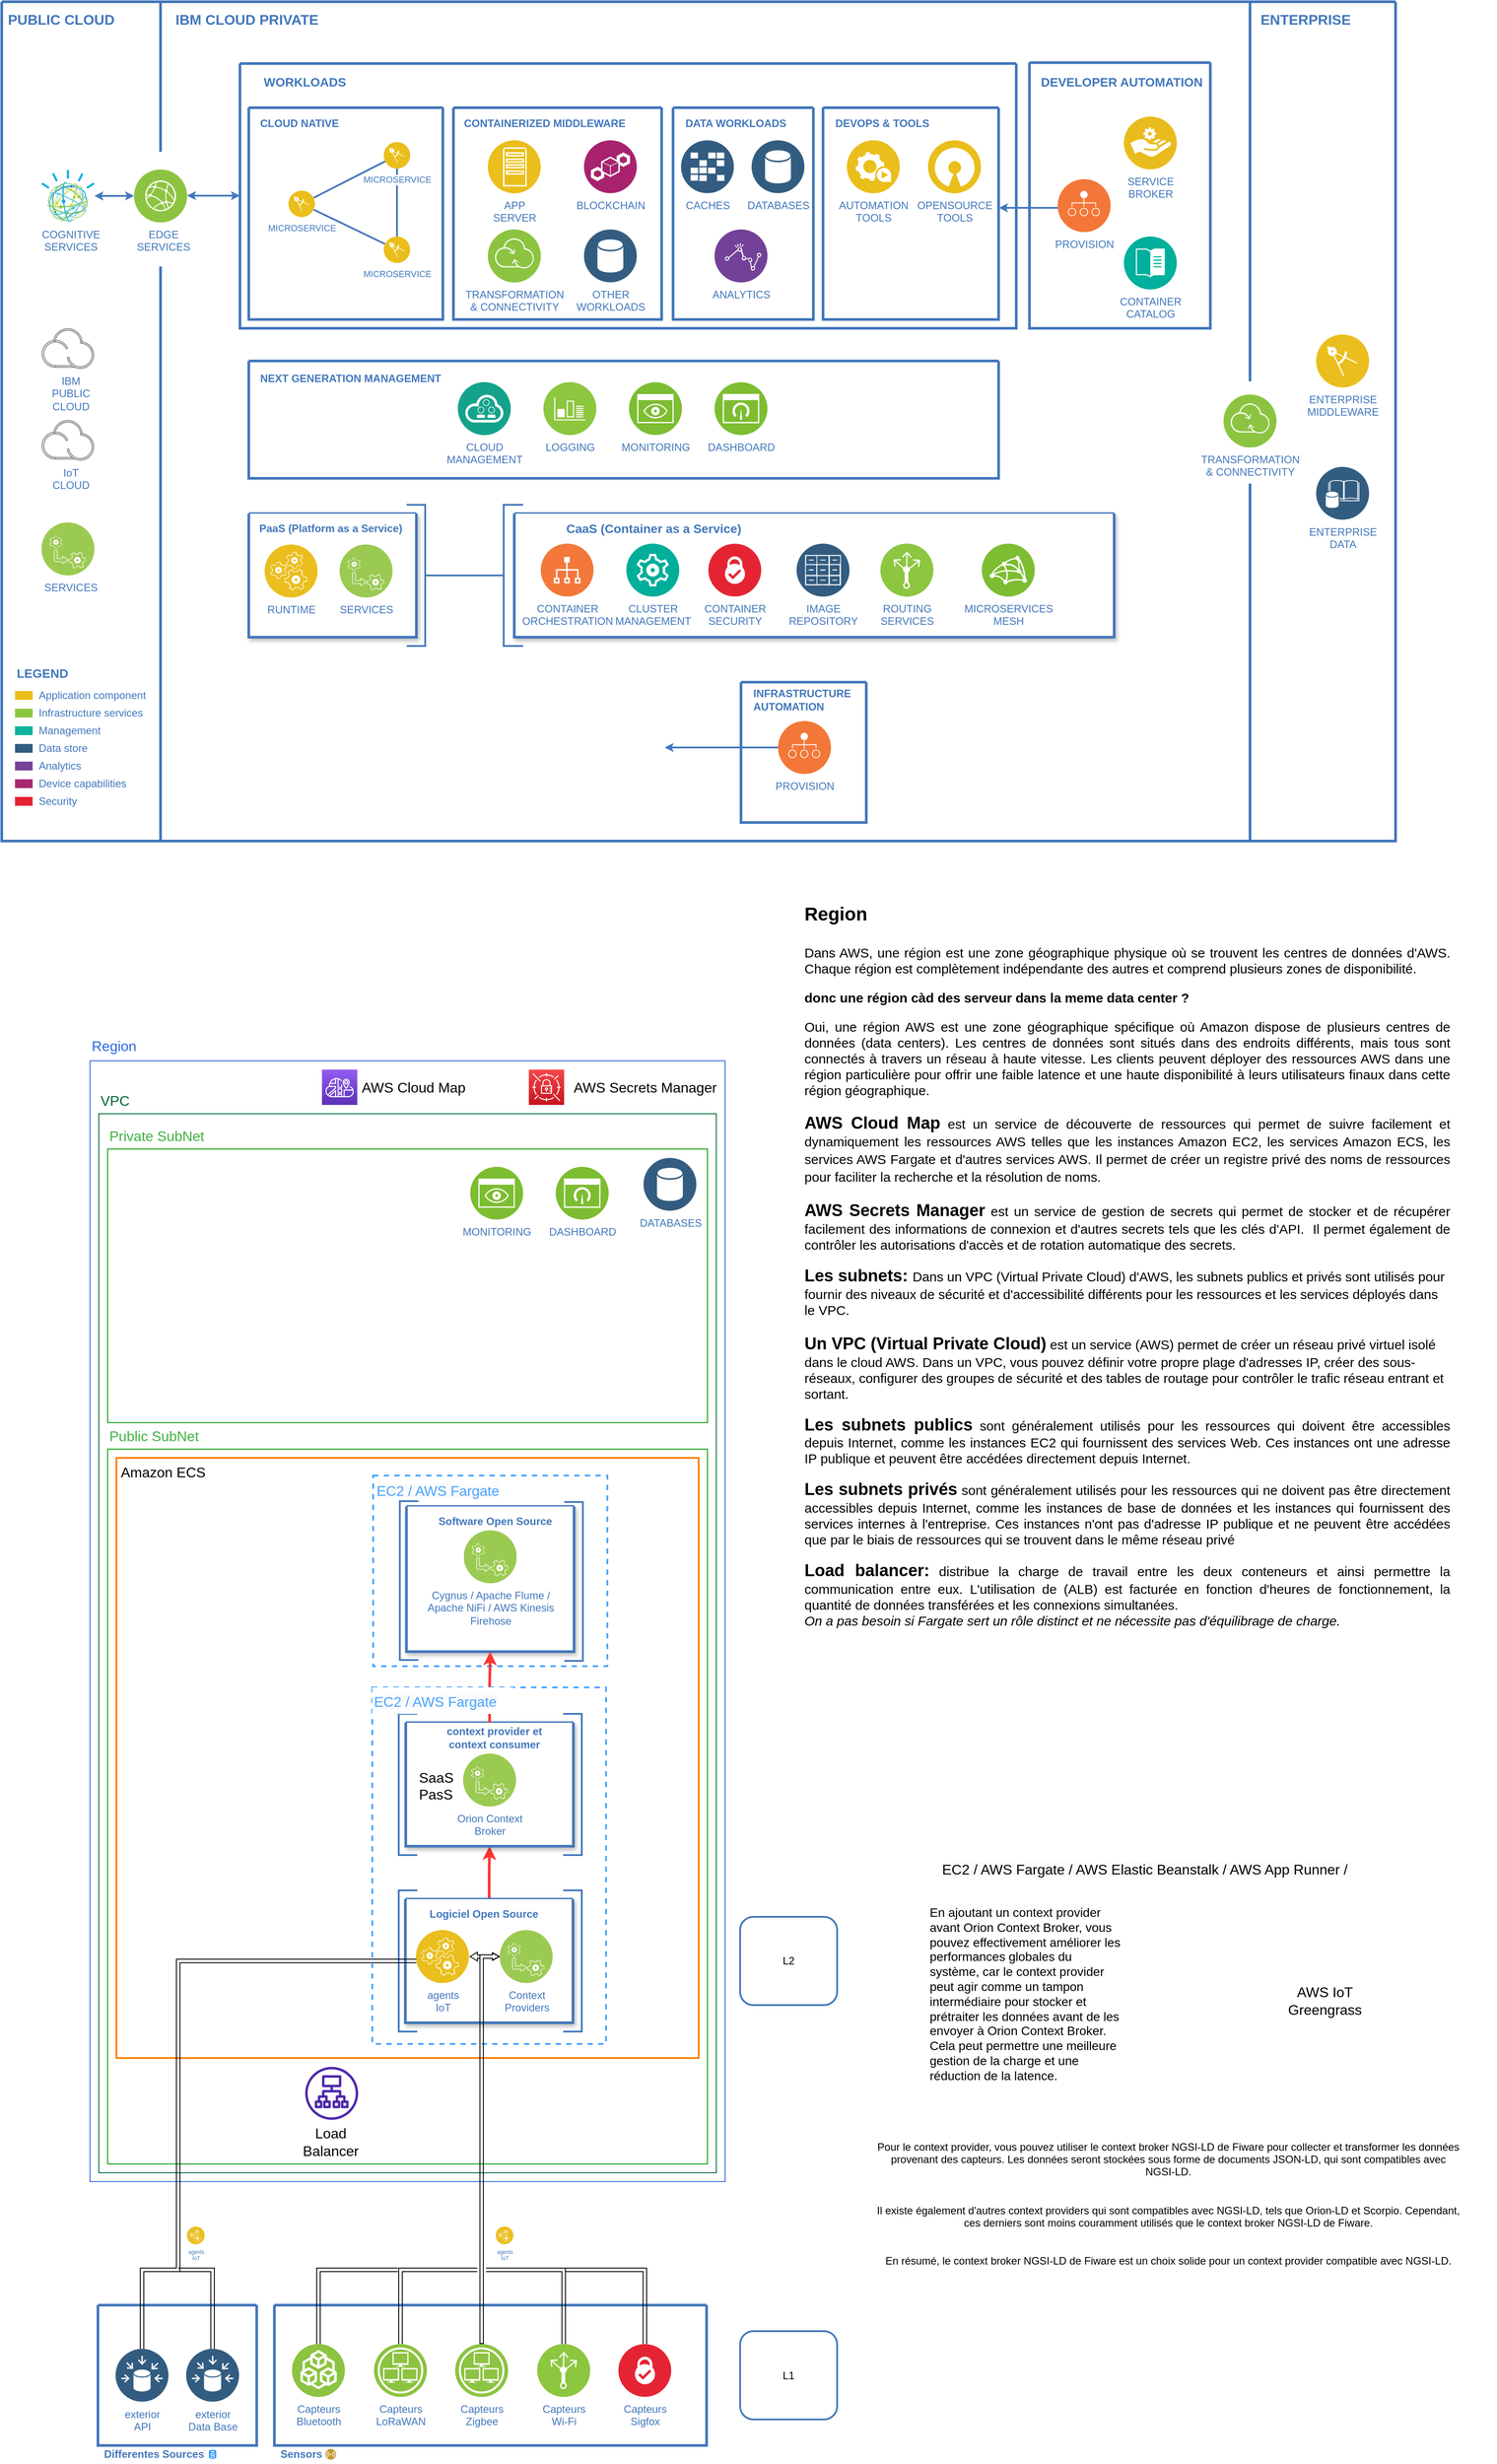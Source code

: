 <mxfile version="21.0.8" type="github">
  <diagram id="2f404044-711c-603c-8f00-f6bb4c023d3c" name="Page-1">
    <mxGraphModel dx="2539" dy="2161" grid="1" gridSize="10" guides="1" tooltips="1" connect="1" arrows="1" fold="1" page="1" pageScale="1" pageWidth="827" pageHeight="1169" background="none" math="0" shadow="0">
      <root>
        <mxCell id="0" />
        <mxCell id="1" parent="0" />
        <mxCell id="HCqcwdpQIchrRAqbH9Rb-246" value="" style="rounded=0;whiteSpace=wrap;html=1;fontSize=16;strokeColor=#2C67DD;" vertex="1" parent="1">
          <mxGeometry x="60" y="510" width="720" height="1270" as="geometry" />
        </mxCell>
        <mxCell id="HCqcwdpQIchrRAqbH9Rb-243" value="" style="rounded=0;whiteSpace=wrap;html=1;fontSize=16;strokeColor=#006633;" vertex="1" parent="1">
          <mxGeometry x="70" y="570" width="700" height="1200" as="geometry" />
        </mxCell>
        <mxCell id="HCqcwdpQIchrRAqbH9Rb-239" value="" style="rounded=0;whiteSpace=wrap;html=1;fontSize=16;strokeColor=#009900;" vertex="1" parent="1">
          <mxGeometry x="80" y="950" width="680" height="810" as="geometry" />
        </mxCell>
        <mxCell id="HCqcwdpQIchrRAqbH9Rb-209" value="" style="rounded=0;whiteSpace=wrap;html=1;fontSize=16;movable=1;resizable=1;rotatable=1;deletable=1;editable=1;locked=0;connectable=1;strokeColor=#FF8000;strokeWidth=2;" vertex="1" parent="1">
          <mxGeometry x="90" y="960" width="660" height="680" as="geometry" />
        </mxCell>
        <mxCell id="HCqcwdpQIchrRAqbH9Rb-232" value="" style="rounded=0;whiteSpace=wrap;html=1;fontSize=16;fillColor=none;fillStyle=zigzag-line;opacity=90;dashed=1;strokeWidth=2;strokeColor=#3399FF;" vertex="1" parent="1">
          <mxGeometry x="381" y="980" width="265.5" height="216" as="geometry" />
        </mxCell>
        <mxCell id="63" value="" style="swimlane;shadow=0;strokeColor=#4277BB;fillColor=#ffffff;fontColor=none;align=right;startSize=0;collapsible=0;noLabel=1;strokeWidth=3;" parent="1" vertex="1">
          <mxGeometry x="-40" y="-690" width="1580" height="951" as="geometry" />
        </mxCell>
        <mxCell id="98" value="" style="swimlane;shadow=0;labelBackgroundColor=#007FFF;strokeColor=#4277BB;fillColor=none;gradientColor=none;fontColor=#000000;align=right;collapsible=0;startSize=0;strokeWidth=3;" parent="63" vertex="1">
          <mxGeometry x="838" y="771" width="142" height="159" as="geometry" />
        </mxCell>
        <mxCell id="180" value="PROVISION" style="aspect=fixed;perimeter=ellipsePerimeter;html=1;align=center;shadow=0;dashed=0;image;image=img/lib/ibm/devops/provision.svg;labelBackgroundColor=none;strokeColor=#4277BB;strokeWidth=2;fillColor=none;gradientColor=none;fontSize=12;fontColor=#4277BB;" parent="98" vertex="1">
          <mxGeometry x="42" y="44" width="60" height="60" as="geometry" />
        </mxCell>
        <mxCell id="184" value="INFRASTRUCTURE&lt;div&gt;AUTOMATION&lt;/div&gt;" style="text;html=1;align=left;verticalAlign=middle;fontColor=#4277BB;shadow=0;dashed=0;strokeColor=none;fillColor=none;labelBackgroundColor=none;fontStyle=1;fontSize=12;spacingLeft=5;" parent="98" vertex="1">
          <mxGeometry x="7" y="10" width="123" height="20" as="geometry" />
        </mxCell>
        <mxCell id="102" value="PUBLIC CLOUD" style="text;html=1;align=left;verticalAlign=middle;fontColor=#4277BB;shadow=0;dashed=0;strokeColor=none;fillColor=none;labelBackgroundColor=none;fontStyle=1;fontSize=16;spacingLeft=5;" parent="63" vertex="1">
          <mxGeometry y="10" width="150" height="20" as="geometry" />
        </mxCell>
        <mxCell id="103" value="" style="line;strokeWidth=3;direction=south;html=1;shadow=0;labelBackgroundColor=none;fillColor=none;gradientColor=none;fontSize=12;fontColor=#4277BB;align=right;strokeColor=#4277BB;" parent="63" vertex="1">
          <mxGeometry x="175" y="1" width="10" height="169" as="geometry" />
        </mxCell>
        <mxCell id="106" value="" style="line;strokeWidth=3;direction=south;html=1;shadow=0;labelBackgroundColor=none;fillColor=none;gradientColor=none;fontSize=12;fontColor=#4277BB;align=right;strokeColor=#4277BB;" parent="63" vertex="1">
          <mxGeometry x="1410" width="10" height="430" as="geometry" />
        </mxCell>
        <mxCell id="107" value="IBM CLOUD PRIVATE" style="text;html=1;align=left;verticalAlign=middle;fontColor=#4277BB;shadow=0;dashed=0;strokeColor=none;fillColor=none;labelBackgroundColor=none;fontStyle=1;fontSize=16;spacingLeft=5;" parent="63" vertex="1">
          <mxGeometry x="190" y="10" width="150" height="20" as="geometry" />
        </mxCell>
        <mxCell id="108" value="ENTERPRISE" style="text;html=1;align=left;verticalAlign=middle;fontColor=#4277BB;shadow=0;dashed=0;strokeColor=none;fillColor=none;labelBackgroundColor=none;fontStyle=1;fontSize=16;spacingLeft=5;" parent="63" vertex="1">
          <mxGeometry x="1420" y="10" width="140" height="20" as="geometry" />
        </mxCell>
        <mxCell id="109" value="Application component" style="rounded=0;html=1;shadow=0;labelBackgroundColor=none;strokeColor=none;strokeWidth=2;fillColor=#EBC01A;gradientColor=none;fontSize=12;fontColor=#4277BB;align=left;labelPosition=right;verticalLabelPosition=middle;verticalAlign=middle;spacingLeft=5;" parent="63" vertex="1">
          <mxGeometry x="15" y="781" width="20" height="10" as="geometry" />
        </mxCell>
        <mxCell id="110" value="Infrastructure services" style="rounded=0;html=1;shadow=0;labelBackgroundColor=none;strokeColor=none;strokeWidth=2;fillColor=#8DC642;gradientColor=none;fontSize=12;fontColor=#4277BB;align=left;labelPosition=right;verticalLabelPosition=middle;verticalAlign=middle;spacingLeft=5;" parent="63" vertex="1">
          <mxGeometry x="15" y="801" width="20" height="10" as="geometry" />
        </mxCell>
        <mxCell id="111" value="Management" style="rounded=0;html=1;shadow=0;labelBackgroundColor=none;strokeColor=none;strokeWidth=2;fillColor=#0DB39D;gradientColor=none;fontSize=12;fontColor=#4277BB;align=left;labelPosition=right;verticalLabelPosition=middle;verticalAlign=middle;spacingLeft=5;" parent="63" vertex="1">
          <mxGeometry x="15" y="821" width="20" height="10" as="geometry" />
        </mxCell>
        <mxCell id="112" value="Data store" style="rounded=0;html=1;shadow=0;labelBackgroundColor=none;strokeColor=none;strokeWidth=2;fillColor=#335D81;gradientColor=none;fontSize=12;fontColor=#4277BB;align=left;labelPosition=right;verticalLabelPosition=middle;verticalAlign=middle;spacingLeft=5;" parent="63" vertex="1">
          <mxGeometry x="15" y="841" width="20" height="10" as="geometry" />
        </mxCell>
        <mxCell id="113" value="Analytics" style="rounded=0;html=1;shadow=0;labelBackgroundColor=none;strokeColor=none;strokeWidth=2;fillColor=#744399;gradientColor=none;fontSize=12;fontColor=#4277BB;align=left;labelPosition=right;verticalLabelPosition=middle;verticalAlign=middle;spacingLeft=5;" parent="63" vertex="1">
          <mxGeometry x="15" y="861" width="20" height="10" as="geometry" />
        </mxCell>
        <mxCell id="114" value="Device capabilities" style="rounded=0;html=1;shadow=0;labelBackgroundColor=none;strokeColor=none;strokeWidth=2;fillColor=#A72870;gradientColor=none;fontSize=12;fontColor=#4277BB;align=left;labelPosition=right;verticalLabelPosition=middle;verticalAlign=middle;spacingLeft=5;" parent="63" vertex="1">
          <mxGeometry x="15" y="881" width="20" height="10" as="geometry" />
        </mxCell>
        <mxCell id="115" value="Security" style="rounded=0;html=1;shadow=0;labelBackgroundColor=none;strokeColor=none;strokeWidth=2;fillColor=#E52134;gradientColor=none;fontSize=12;fontColor=#4277BB;align=left;labelPosition=right;verticalLabelPosition=middle;verticalAlign=middle;spacingLeft=5;" parent="63" vertex="1">
          <mxGeometry x="15" y="901" width="20" height="10" as="geometry" />
        </mxCell>
        <mxCell id="117" value="LEGEND" style="text;html=1;align=left;verticalAlign=middle;fontColor=#4277BB;shadow=0;dashed=0;strokeColor=none;fillColor=none;labelBackgroundColor=none;fontStyle=1;fontSize=14;spacingLeft=0;" parent="63" vertex="1">
          <mxGeometry x="15" y="751" width="150" height="20" as="geometry" />
        </mxCell>
        <mxCell id="189" style="edgeStyle=orthogonalEdgeStyle;rounded=0;html=1;labelBackgroundColor=#ffffff;startArrow=classic;startFill=1;startSize=4;endSize=4;jettySize=auto;orthogonalLoop=1;strokeColor=#4277BB;strokeWidth=2;fontSize=12;fontColor=#4277BB;" parent="63" target="119" edge="1">
          <mxGeometry relative="1" as="geometry">
            <mxPoint x="270" y="219.714" as="sourcePoint" />
            <Array as="points">
              <mxPoint x="250" y="220" />
              <mxPoint x="250" y="220" />
            </Array>
          </mxGeometry>
        </mxCell>
        <mxCell id="123" value="" style="swimlane;shadow=0;labelBackgroundColor=#007FFF;strokeColor=#4277BB;fillColor=none;gradientColor=none;fontColor=#000000;align=right;collapsible=0;startSize=0;strokeWidth=3;" parent="63" vertex="1">
          <mxGeometry x="270" y="70" width="880" height="300" as="geometry" />
        </mxCell>
        <mxCell id="125" value="" style="swimlane;shadow=0;labelBackgroundColor=#007FFF;strokeColor=#4277BB;fillColor=none;gradientColor=none;fontColor=#000000;align=right;collapsible=0;startSize=0;strokeWidth=3;" parent="123" vertex="1">
          <mxGeometry x="10" y="50" width="220" height="240" as="geometry" />
        </mxCell>
        <mxCell id="192" style="rounded=0;html=1;labelBackgroundColor=#ffffff;startArrow=none;startFill=0;startSize=4;endSize=4;jettySize=auto;orthogonalLoop=1;strokeColor=#4277BB;strokeWidth=2;fontSize=12;fontColor=#4277BB;endArrow=none;endFill=0;" parent="125" source="120" target="127" edge="1">
          <mxGeometry relative="1" as="geometry" />
        </mxCell>
        <mxCell id="193" style="edgeStyle=none;rounded=0;html=1;labelBackgroundColor=#ffffff;startArrow=none;startFill=0;startSize=4;endArrow=none;endFill=0;endSize=4;jettySize=auto;orthogonalLoop=1;strokeColor=#4277BB;strokeWidth=2;fontSize=12;fontColor=#4277BB;" parent="125" source="120" target="128" edge="1">
          <mxGeometry relative="1" as="geometry" />
        </mxCell>
        <mxCell id="120" value="MICROSERVICE" style="aspect=fixed;perimeter=ellipsePerimeter;html=1;align=center;shadow=0;dashed=0;image;image=img/lib/ibm/applications/enterprise_applications.svg;labelBackgroundColor=#ffffff;strokeColor=#4277BB;strokeWidth=2;fillColor=#E52134;gradientColor=none;fontSize=10;fontColor=#4277BB;verticalAlign=top;" parent="125" vertex="1">
          <mxGeometry x="45" y="94" width="30" height="30" as="geometry" />
        </mxCell>
        <mxCell id="194" style="edgeStyle=none;rounded=0;html=1;labelBackgroundColor=#ffffff;startArrow=none;startFill=0;startSize=4;endArrow=none;endFill=0;endSize=4;jettySize=auto;orthogonalLoop=1;strokeColor=#4277BB;strokeWidth=2;fontSize=12;fontColor=#4277BB;" parent="125" source="128" target="127" edge="1">
          <mxGeometry relative="1" as="geometry" />
        </mxCell>
        <mxCell id="128" value="MICROSERVICE" style="aspect=fixed;perimeter=ellipsePerimeter;html=1;align=center;shadow=0;dashed=0;image;image=img/lib/ibm/applications/enterprise_applications.svg;labelBackgroundColor=#ffffff;strokeColor=#4277BB;strokeWidth=2;fillColor=#E52134;gradientColor=none;fontSize=10;fontColor=#4277BB;verticalAlign=top;" parent="125" vertex="1">
          <mxGeometry x="153" y="146" width="30" height="30" as="geometry" />
        </mxCell>
        <mxCell id="127" value="MICROSERVICE" style="aspect=fixed;perimeter=ellipsePerimeter;html=1;align=center;shadow=0;dashed=0;image;image=img/lib/ibm/applications/enterprise_applications.svg;labelBackgroundColor=#ffffff;strokeColor=#4277BB;strokeWidth=2;fillColor=#E52134;gradientColor=none;fontSize=10;fontColor=#4277BB;verticalAlign=top;" parent="125" vertex="1">
          <mxGeometry x="153" y="39" width="30" height="30" as="geometry" />
        </mxCell>
        <mxCell id="140" value="CLOUD NATIVE" style="text;html=1;align=left;verticalAlign=middle;fontColor=#4277BB;shadow=0;dashed=0;strokeColor=none;fillColor=none;labelBackgroundColor=none;fontStyle=1;fontSize=12;spacingLeft=5;" parent="125" vertex="1">
          <mxGeometry x="6" y="8.0" width="150" height="20" as="geometry" />
        </mxCell>
        <mxCell id="126" value="" style="swimlane;shadow=0;labelBackgroundColor=#007FFF;strokeColor=#4277BB;fillColor=none;gradientColor=none;fontColor=#000000;align=right;collapsible=0;startSize=0;strokeWidth=3;" parent="123" vertex="1">
          <mxGeometry x="242" y="50" width="236" height="240" as="geometry" />
        </mxCell>
        <mxCell id="122" value="APP&lt;div&gt;SERVER&lt;/div&gt;" style="aspect=fixed;perimeter=ellipsePerimeter;html=1;align=center;shadow=0;dashed=0;image;image=img/lib/ibm/applications/app_server.svg;labelBackgroundColor=none;strokeColor=#4277BB;strokeWidth=2;fillColor=#E52134;gradientColor=none;fontSize=12;fontColor=#4277BB;verticalAlign=top;" parent="126" vertex="1">
          <mxGeometry x="39" y="37" width="60" height="60" as="geometry" />
        </mxCell>
        <mxCell id="121" value="BLOCKCHAIN" style="aspect=fixed;perimeter=ellipsePerimeter;html=1;align=center;shadow=0;dashed=0;image;image=img/lib/ibm/blockchain/blockchain.svg;labelBackgroundColor=none;strokeColor=#4277BB;strokeWidth=2;fillColor=#E52134;gradientColor=none;fontSize=12;fontColor=#4277BB;verticalAlign=top;" parent="126" vertex="1">
          <mxGeometry x="148" y="37" width="60" height="60" as="geometry" />
        </mxCell>
        <mxCell id="131" value="TRANSFORMATION&lt;div&gt;&amp;amp; CONNECTIVITY&lt;/div&gt;" style="aspect=fixed;perimeter=ellipsePerimeter;html=1;align=center;shadow=0;dashed=0;image;image=img/lib/ibm/infrastructure/transformation_connectivity.svg;labelBackgroundColor=none;strokeColor=#4277BB;strokeWidth=2;fillColor=#E52134;gradientColor=none;fontSize=12;fontColor=#4277BB;verticalAlign=top;" parent="126" vertex="1">
          <mxGeometry x="39" y="138" width="60" height="60" as="geometry" />
        </mxCell>
        <mxCell id="132" value="OTHER&lt;div&gt;WORKLOADS&lt;/div&gt;" style="aspect=fixed;perimeter=ellipsePerimeter;html=1;align=center;shadow=0;dashed=0;image;image=img/lib/ibm/data/data_services.svg;labelBackgroundColor=none;strokeColor=#4277BB;strokeWidth=2;fillColor=#E52134;gradientColor=none;fontSize=12;fontColor=#4277BB;verticalAlign=top;" parent="126" vertex="1">
          <mxGeometry x="148" y="138" width="60" height="60" as="geometry" />
        </mxCell>
        <mxCell id="141" value="CONTAINERIZED MIDDLEWARE" style="text;html=1;align=left;verticalAlign=middle;fontColor=#4277BB;shadow=0;dashed=0;strokeColor=none;fillColor=none;labelBackgroundColor=none;fontStyle=1;fontSize=12;spacingLeft=5;" parent="126" vertex="1">
          <mxGeometry x="5" y="8" width="195" height="20" as="geometry" />
        </mxCell>
        <mxCell id="130" value="" style="swimlane;shadow=0;labelBackgroundColor=#007FFF;strokeColor=#4277BB;fillColor=none;gradientColor=none;fontColor=#000000;align=right;collapsible=0;startSize=0;strokeWidth=3;" parent="123" vertex="1">
          <mxGeometry x="491" y="50" width="159" height="240" as="geometry" />
        </mxCell>
        <mxCell id="133" value="CACHES" style="aspect=fixed;perimeter=ellipsePerimeter;html=1;align=center;shadow=0;dashed=0;image;image=img/lib/ibm/data/caches.svg;labelBackgroundColor=none;strokeColor=#4277BB;strokeWidth=2;fillColor=#E52134;gradientColor=none;fontSize=12;fontColor=#4277BB;" parent="130" vertex="1">
          <mxGeometry x="9" y="37" width="60" height="60" as="geometry" />
        </mxCell>
        <mxCell id="134" value="DATABASES" style="aspect=fixed;perimeter=ellipsePerimeter;html=1;align=center;shadow=0;dashed=0;image;image=img/lib/ibm/data/data_services.svg;labelBackgroundColor=none;strokeColor=#4277BB;strokeWidth=2;fillColor=#E52134;gradientColor=none;fontSize=12;fontColor=#4277BB;" parent="130" vertex="1">
          <mxGeometry x="89" y="37" width="60" height="60" as="geometry" />
        </mxCell>
        <mxCell id="135" value="ANALYTICS" style="aspect=fixed;perimeter=ellipsePerimeter;html=1;align=center;shadow=0;dashed=0;image;image=img/lib/ibm/analytics/analytics.svg;labelBackgroundColor=none;strokeColor=#4277BB;strokeWidth=2;fillColor=#E52134;gradientColor=none;fontSize=12;fontColor=#4277BB;" parent="130" vertex="1">
          <mxGeometry x="47" y="138" width="60" height="60" as="geometry" />
        </mxCell>
        <mxCell id="142" value="DATA WORKLOADS" style="text;html=1;align=left;verticalAlign=middle;fontColor=#4277BB;shadow=0;dashed=0;strokeColor=none;fillColor=none;labelBackgroundColor=none;fontStyle=1;fontSize=12;spacingLeft=5;" parent="130" vertex="1">
          <mxGeometry x="7" y="8" width="150" height="20" as="geometry" />
        </mxCell>
        <mxCell id="187" style="edgeStyle=orthogonalEdgeStyle;rounded=0;html=1;exitX=0.75;exitY=0;entryX=0.75;entryY=0;labelBackgroundColor=#ffffff;startArrow=classic;startFill=1;startSize=4;endSize=4;jettySize=auto;orthogonalLoop=1;strokeColor=#EDC11C;strokeWidth=2;fontSize=12;fontColor=#4277BB;" parent="130" source="142" target="142" edge="1">
          <mxGeometry relative="1" as="geometry" />
        </mxCell>
        <mxCell id="136" value="" style="swimlane;shadow=0;labelBackgroundColor=#007FFF;strokeColor=#4277BB;fillColor=none;gradientColor=none;fontColor=#000000;align=right;collapsible=0;startSize=0;strokeWidth=3;" parent="123" vertex="1">
          <mxGeometry x="661" y="50" width="199" height="240" as="geometry" />
        </mxCell>
        <mxCell id="137" value="AUTOMATION&lt;div&gt;TOOLS&lt;/div&gt;" style="aspect=fixed;perimeter=ellipsePerimeter;html=1;align=center;shadow=0;dashed=0;image;image=img/lib/ibm/applications/automation_tools.svg;labelBackgroundColor=none;strokeColor=#4277BB;strokeWidth=2;fillColor=#E52134;gradientColor=none;fontSize=12;fontColor=#4277BB;" parent="136" vertex="1">
          <mxGeometry x="27" y="37" width="60" height="60" as="geometry" />
        </mxCell>
        <mxCell id="138" value="OPENSOURCE&lt;div&gt;TOOLS&lt;/div&gt;" style="aspect=fixed;perimeter=ellipsePerimeter;html=1;align=center;shadow=0;dashed=0;image;image=img/lib/ibm/applications/open_source_tools.svg;labelBackgroundColor=none;strokeColor=#4277BB;strokeWidth=2;fillColor=#E52134;gradientColor=none;fontSize=12;fontColor=#4277BB;" parent="136" vertex="1">
          <mxGeometry x="119" y="37" width="60" height="60" as="geometry" />
        </mxCell>
        <mxCell id="143" value="DEVOPS &amp;amp; TOOLS" style="text;html=1;align=left;verticalAlign=middle;fontColor=#4277BB;shadow=0;dashed=0;strokeColor=none;fillColor=none;labelBackgroundColor=none;fontStyle=1;fontSize=12;spacingLeft=5;" parent="136" vertex="1">
          <mxGeometry x="7" y="8" width="150" height="20" as="geometry" />
        </mxCell>
        <mxCell id="186" value="WORKLOADS" style="text;html=1;align=left;verticalAlign=middle;fontColor=#4277BB;shadow=0;dashed=0;strokeColor=none;fillColor=none;labelBackgroundColor=none;fontStyle=1;fontSize=14;spacingLeft=5;" parent="123" vertex="1">
          <mxGeometry x="20" y="11" width="150" height="20" as="geometry" />
        </mxCell>
        <mxCell id="118" value="COGNITIVE&lt;div&gt;SERVICES&lt;/div&gt;" style="aspect=fixed;perimeter=ellipsePerimeter;html=1;align=center;shadow=0;image;image=img/lib/ibm/miscellaneous/cognitive_services.svg;labelBackgroundColor=none;strokeColor=none;strokeWidth=2;fillColor=#808080;gradientColor=none;fontSize=12;fontColor=#4277BB;rounded=0;verticalAlign=top;spacingLeft=5;" parent="63" vertex="1">
          <mxGeometry x="45" y="190.0" width="60" height="60" as="geometry" />
        </mxCell>
        <mxCell id="188" style="edgeStyle=orthogonalEdgeStyle;rounded=0;html=1;labelBackgroundColor=#ffffff;startArrow=classic;startFill=1;startSize=4;endSize=4;jettySize=auto;orthogonalLoop=1;strokeColor=#4277BB;strokeWidth=2;fontSize=12;fontColor=#4277BB;" parent="63" source="119" target="118" edge="1">
          <mxGeometry relative="1" as="geometry" />
        </mxCell>
        <mxCell id="119" value="EDGE&lt;div&gt;SERVICES&lt;/div&gt;" style="aspect=fixed;perimeter=ellipsePerimeter;html=1;align=center;shadow=0;image;image=img/lib/ibm/infrastructure/edge_services.svg;labelBackgroundColor=none;strokeColor=none;strokeWidth=2;fillColor=#808080;gradientColor=none;fontSize=12;fontColor=#4277BB;rounded=0;verticalAlign=top;spacingLeft=5;" parent="63" vertex="1">
          <mxGeometry x="150" y="190" width="60" height="60" as="geometry" />
        </mxCell>
        <mxCell id="144" value="" style="swimlane;shadow=0;labelBackgroundColor=#007FFF;strokeColor=#4277BB;fillColor=none;gradientColor=none;fontColor=#000000;align=right;collapsible=0;startSize=0;strokeWidth=3;" parent="63" vertex="1">
          <mxGeometry x="1165" y="69" width="205" height="301" as="geometry" />
        </mxCell>
        <mxCell id="145" value="DEVELOPER AUTOMATION" style="text;html=1;align=left;verticalAlign=middle;fontColor=#4277BB;shadow=0;dashed=0;strokeColor=none;fillColor=none;labelBackgroundColor=none;fontStyle=1;fontSize=14;spacingLeft=5;" parent="144" vertex="1">
          <mxGeometry x="6" y="12" width="194" height="20" as="geometry" />
        </mxCell>
        <mxCell id="146" value="SERVICE&lt;div&gt;BROKER&lt;/div&gt;" style="aspect=fixed;perimeter=ellipsePerimeter;html=1;align=center;shadow=0;dashed=0;image;image=img/lib/ibm/applications/service_broker.svg;labelBackgroundColor=none;strokeColor=#4277BB;strokeWidth=2;fillColor=#E52134;gradientColor=none;fontSize=12;fontColor=#4277BB;" parent="144" vertex="1">
          <mxGeometry x="107" y="61" width="60" height="60" as="geometry" />
        </mxCell>
        <mxCell id="148" value="PROVISION" style="aspect=fixed;perimeter=ellipsePerimeter;html=1;align=center;shadow=0;dashed=0;image;image=img/lib/ibm/devops/provision.svg;labelBackgroundColor=none;strokeColor=#4277BB;strokeWidth=2;fillColor=#E52134;gradientColor=none;fontSize=12;fontColor=#4277BB;" parent="144" vertex="1">
          <mxGeometry x="32" y="132" width="60" height="60" as="geometry" />
        </mxCell>
        <mxCell id="149" value="CONTAINER&lt;div&gt;CATALOG&lt;/div&gt;" style="aspect=fixed;perimeter=ellipsePerimeter;html=1;align=center;shadow=0;dashed=0;image;image=img/lib/ibm/management/content_management.svg;labelBackgroundColor=none;strokeColor=#4277BB;strokeWidth=2;fillColor=#E52134;gradientColor=none;fontSize=12;fontColor=#4277BB;" parent="144" vertex="1">
          <mxGeometry x="107" y="197" width="60" height="60" as="geometry" />
        </mxCell>
        <mxCell id="150" value="ENTERPRISE&lt;div&gt;MIDDLEWARE&lt;/div&gt;" style="aspect=fixed;perimeter=ellipsePerimeter;html=1;align=center;shadow=0;dashed=0;image;image=img/lib/ibm/applications/enterprise_applications.svg;labelBackgroundColor=none;strokeColor=#4277BB;strokeWidth=2;fillColor=#E52134;gradientColor=none;fontSize=12;fontColor=#4277BB;" parent="63" vertex="1">
          <mxGeometry x="1490" y="377" width="60" height="60" as="geometry" />
        </mxCell>
        <mxCell id="151" value="TRANSFORMATION&lt;div&gt;&amp;amp; CONNECTIVITY&lt;/div&gt;" style="aspect=fixed;perimeter=ellipsePerimeter;html=1;align=center;shadow=0;dashed=0;image;image=img/lib/ibm/infrastructure/transformation_connectivity.svg;labelBackgroundColor=none;strokeColor=#4277BB;strokeWidth=2;fillColor=#E52134;gradientColor=none;fontSize=12;fontColor=#4277BB;" parent="63" vertex="1">
          <mxGeometry x="1385" y="445" width="60" height="60" as="geometry" />
        </mxCell>
        <mxCell id="152" value="ENTERPRISE&lt;div&gt;DATA&lt;/div&gt;" style="aspect=fixed;perimeter=ellipsePerimeter;html=1;align=center;shadow=0;dashed=0;image;image=img/lib/ibm/data/enterprise_data.svg;labelBackgroundColor=none;strokeColor=#4277BB;strokeWidth=2;fillColor=#E52134;gradientColor=none;fontSize=12;fontColor=#4277BB;" parent="63" vertex="1">
          <mxGeometry x="1490" y="527" width="60" height="60" as="geometry" />
        </mxCell>
        <mxCell id="159" value="IBM&lt;div&gt;PUBLIC&lt;/div&gt;&lt;div&gt;CLOUD&lt;/div&gt;" style="aspect=fixed;perimeter=ellipsePerimeter;html=1;align=center;shadow=0;image;image=img/lib/ibm/miscellaneous/ibm_public_cloud.svg;labelBackgroundColor=none;strokeColor=none;strokeWidth=2;fillColor=#808080;gradientColor=none;fontSize=12;fontColor=#4277BB;rounded=0;verticalAlign=top;spacingLeft=5;" parent="63" vertex="1">
          <mxGeometry x="45" y="370" width="60" height="46" as="geometry" />
        </mxCell>
        <mxCell id="160" value="IoT&lt;div&gt;CLOUD&lt;/div&gt;" style="aspect=fixed;perimeter=ellipsePerimeter;html=1;align=center;shadow=0;image;image=img/lib/ibm/miscellaneous/ibm_public_cloud.svg;labelBackgroundColor=none;strokeColor=none;strokeWidth=2;fillColor=#808080;gradientColor=none;fontSize=12;fontColor=#4277BB;rounded=0;verticalAlign=top;spacingLeft=5;labelPosition=center;verticalLabelPosition=bottom;" parent="63" vertex="1">
          <mxGeometry x="45" y="474" width="60" height="46" as="geometry" />
        </mxCell>
        <mxCell id="161" value="SERVICES" style="aspect=fixed;perimeter=ellipsePerimeter;html=1;align=center;shadow=0;image;image=img/lib/ibm/blockchain/services.svg;labelBackgroundColor=none;strokeColor=none;strokeWidth=2;fillColor=#808080;gradientColor=none;fontSize=12;fontColor=#4277BB;rounded=0;verticalAlign=top;spacingLeft=5;" parent="63" vertex="1">
          <mxGeometry x="45" y="590" width="60" height="60" as="geometry" />
        </mxCell>
        <mxCell id="162" value="" style="swimlane;shadow=1;labelBackgroundColor=#007FFF;strokeColor=#4277BB;fillColor=none;gradientColor=none;fontColor=#000000;align=right;collapsible=0;startSize=0;strokeWidth=3;swimlaneFillColor=#ffffff;" parent="63" vertex="1">
          <mxGeometry x="280" y="580" width="190" height="140" as="geometry" />
        </mxCell>
        <mxCell id="163" value="RUNTIME" style="aspect=fixed;perimeter=ellipsePerimeter;html=1;align=center;shadow=0;dashed=0;image;image=img/lib/ibm/applications/runtime_services.svg;labelBackgroundColor=none;strokeColor=#4277BB;strokeWidth=2;fillColor=none;gradientColor=none;fontSize=12;fontColor=#4277BB;" parent="162" vertex="1">
          <mxGeometry x="18" y="35" width="60" height="60" as="geometry" />
        </mxCell>
        <mxCell id="164" value="SERVICES" style="aspect=fixed;perimeter=ellipsePerimeter;html=1;align=center;shadow=0;dashed=0;image;image=img/lib/ibm/blockchain/services.svg;labelBackgroundColor=none;strokeColor=#4277BB;strokeWidth=2;fillColor=none;gradientColor=none;fontSize=12;fontColor=#4277BB;" parent="162" vertex="1">
          <mxGeometry x="103" y="35" width="60" height="60" as="geometry" />
        </mxCell>
        <mxCell id="181" value="PaaS (Platform as a Service)" style="text;html=1;align=left;verticalAlign=middle;fontColor=#4277BB;shadow=0;dashed=0;strokeColor=none;fillColor=none;labelBackgroundColor=none;fontStyle=1;fontSize=12;spacingLeft=5;" parent="162" vertex="1">
          <mxGeometry x="5" y="7" width="150" height="20" as="geometry" />
        </mxCell>
        <mxCell id="165" value="" style="swimlane;shadow=1;labelBackgroundColor=#007FFF;strokeColor=#4277BB;fillColor=none;gradientColor=none;fontColor=#000000;align=right;collapsible=0;startSize=0;strokeWidth=3;swimlaneFillColor=#ffffff;" parent="63" vertex="1">
          <mxGeometry x="581" y="580" width="680" height="140" as="geometry" />
        </mxCell>
        <mxCell id="168" value="CONTAINER&lt;div&gt;ORCHESTRATION&lt;/div&gt;" style="aspect=fixed;perimeter=ellipsePerimeter;html=1;align=center;shadow=0;dashed=0;image;image=img/lib/ibm/devops/release_management.svg;labelBackgroundColor=none;strokeColor=#4277BB;strokeWidth=2;fillColor=none;gradientColor=none;fontSize=12;fontColor=#4277BB;" parent="165" vertex="1">
          <mxGeometry x="30" y="34" width="60" height="60" as="geometry" />
        </mxCell>
        <mxCell id="169" value="CLUSTER&lt;div&gt;MANAGEMENT&lt;/div&gt;" style="aspect=fixed;perimeter=ellipsePerimeter;html=1;align=center;shadow=0;dashed=0;image;image=img/lib/ibm/management/cluster_management.svg;labelBackgroundColor=none;strokeColor=#4277BB;strokeWidth=2;fillColor=none;gradientColor=none;fontSize=12;fontColor=#4277BB;" parent="165" vertex="1">
          <mxGeometry x="127" y="34" width="60" height="60" as="geometry" />
        </mxCell>
        <mxCell id="170" value="CONTAINER&lt;div&gt;SECURITY&lt;/div&gt;" style="aspect=fixed;perimeter=ellipsePerimeter;html=1;align=center;shadow=0;dashed=0;image;image=img/lib/ibm/blockchain/certificate_authority.svg;labelBackgroundColor=none;strokeColor=#4277BB;strokeWidth=2;fillColor=none;gradientColor=none;fontSize=12;fontColor=#4277BB;" parent="165" vertex="1">
          <mxGeometry x="220" y="34" width="60" height="60" as="geometry" />
        </mxCell>
        <mxCell id="171" value="IMAGE&lt;div&gt;REPOSITORY&lt;/div&gt;" style="aspect=fixed;perimeter=ellipsePerimeter;html=1;align=center;shadow=0;dashed=0;image;image=img/lib/ibm/data/file_repository.svg;labelBackgroundColor=none;strokeColor=#4277BB;strokeWidth=2;fillColor=none;gradientColor=none;fontSize=12;fontColor=#4277BB;" parent="165" vertex="1">
          <mxGeometry x="320" y="34" width="60" height="60" as="geometry" />
        </mxCell>
        <mxCell id="172" value="ROUTING&lt;div&gt;SERVICES&lt;/div&gt;" style="aspect=fixed;perimeter=ellipsePerimeter;html=1;align=center;shadow=0;dashed=0;image;image=img/lib/ibm/infrastructure/load_balancing_routing.svg;labelBackgroundColor=none;strokeColor=#4277BB;strokeWidth=2;fillColor=none;gradientColor=none;fontSize=12;fontColor=#4277BB;" parent="165" vertex="1">
          <mxGeometry x="415" y="34" width="60" height="60" as="geometry" />
        </mxCell>
        <mxCell id="173" value="MICROSERVICES&lt;div&gt;MESH&lt;/div&gt;" style="aspect=fixed;perimeter=ellipsePerimeter;html=1;align=center;shadow=0;dashed=0;image;image=img/lib/ibm/infrastructure/microservices_mesh.svg;labelBackgroundColor=none;strokeColor=#4277BB;strokeWidth=2;fillColor=none;gradientColor=none;fontSize=12;fontColor=#4277BB;" parent="165" vertex="1">
          <mxGeometry x="530" y="34.0" width="60" height="60" as="geometry" />
        </mxCell>
        <mxCell id="182" value="CaaS (Container as a Service)" style="text;html=1;align=left;verticalAlign=middle;fontColor=#4277BB;shadow=0;dashed=0;strokeColor=none;fillColor=none;labelBackgroundColor=none;fontStyle=1;fontSize=14;spacingLeft=5;" parent="165" vertex="1">
          <mxGeometry x="52" y="7" width="150" height="20" as="geometry" />
        </mxCell>
        <mxCell id="185" style="edgeStyle=orthogonalEdgeStyle;rounded=0;html=1;exitX=0.75;exitY=0;entryX=0.75;entryY=0;labelBackgroundColor=#ffffff;startArrow=classic;startFill=1;startSize=4;endSize=4;jettySize=auto;orthogonalLoop=1;strokeColor=#EDC11C;strokeWidth=2;fontSize=12;fontColor=#4277BB;" parent="63" source="118" target="118" edge="1">
          <mxGeometry relative="1" as="geometry" />
        </mxCell>
        <mxCell id="190" value="" style="line;strokeWidth=3;direction=south;html=1;shadow=0;labelBackgroundColor=none;fillColor=none;gradientColor=none;fontSize=12;fontColor=#4277BB;align=right;strokeColor=#4277BB;" parent="63" vertex="1">
          <mxGeometry x="175" y="300" width="10" height="650" as="geometry" />
        </mxCell>
        <mxCell id="153" value="" style="swimlane;shadow=0;labelBackgroundColor=#007FFF;strokeColor=#4277BB;fillColor=none;gradientColor=none;fontColor=#000000;align=right;collapsible=0;startSize=0;strokeWidth=3;" parent="63" vertex="1">
          <mxGeometry x="280" y="407" width="850" height="133" as="geometry" />
        </mxCell>
        <mxCell id="154" value="NEXT GENERATION MANAGEMENT" style="text;html=1;align=left;verticalAlign=middle;fontColor=#4277BB;shadow=0;dashed=0;strokeColor=none;fillColor=none;labelBackgroundColor=none;fontStyle=1;fontSize=12;spacingLeft=5;" parent="153" vertex="1">
          <mxGeometry x="6" y="10" width="245" height="20" as="geometry" />
        </mxCell>
        <mxCell id="155" value="CLOUD&lt;div&gt;MANAGEMENT&lt;/div&gt;" style="aspect=fixed;perimeter=ellipsePerimeter;html=1;align=center;shadow=0;dashed=0;image;image=img/lib/ibm/management/cloud_management.svg;labelBackgroundColor=none;strokeColor=#4277BB;strokeWidth=2;fillColor=#E52134;gradientColor=none;fontSize=12;fontColor=#4277BB;" parent="153" vertex="1">
          <mxGeometry x="237" y="24" width="60" height="60" as="geometry" />
        </mxCell>
        <mxCell id="156" value="LOGGING" style="aspect=fixed;perimeter=ellipsePerimeter;html=1;align=center;shadow=0;dashed=0;image;image=img/lib/ibm/infrastructure/monitoring_logging.svg;labelBackgroundColor=none;strokeColor=#4277BB;strokeWidth=2;fillColor=#E52134;gradientColor=none;fontSize=12;fontColor=#4277BB;" parent="153" vertex="1">
          <mxGeometry x="334" y="24" width="60" height="60" as="geometry" />
        </mxCell>
        <mxCell id="157" value="MONITORING" style="aspect=fixed;perimeter=ellipsePerimeter;html=1;align=center;shadow=0;dashed=0;image;image=img/lib/ibm/infrastructure/monitoring.svg;labelBackgroundColor=none;strokeColor=#4277BB;strokeWidth=2;fillColor=#E52134;gradientColor=none;fontSize=12;fontColor=#4277BB;" parent="153" vertex="1">
          <mxGeometry x="431" y="24" width="60" height="60" as="geometry" />
        </mxCell>
        <mxCell id="158" value="DASHBOARD" style="aspect=fixed;perimeter=ellipsePerimeter;html=1;align=center;shadow=0;dashed=0;image;image=img/lib/ibm/infrastructure/dashboard.svg;labelBackgroundColor=none;strokeColor=#4277BB;strokeWidth=2;fillColor=#E52134;gradientColor=none;fontSize=12;fontColor=#4277BB;" parent="153" vertex="1">
          <mxGeometry x="528" y="24" width="60" height="60" as="geometry" />
        </mxCell>
        <mxCell id="197" style="edgeStyle=none;rounded=0;html=1;entryX=0;entryY=0.5;labelBackgroundColor=#ffffff;startArrow=none;startFill=0;startSize=4;endArrow=none;endFill=0;endSize=4;jettySize=auto;orthogonalLoop=1;strokeColor=#4277BB;strokeWidth=2;fontSize=12;fontColor=#4277BB;" parent="63" source="195" target="196" edge="1">
          <mxGeometry relative="1" as="geometry" />
        </mxCell>
        <mxCell id="195" value="" style="shape=partialRectangle;whiteSpace=wrap;html=1;left=0;right=1;top=1;bottom=1;fillColor=none;routingCenterX=-0.5;shadow=0;labelBackgroundColor=#ffffff;strokeColor=#4277BB;strokeWidth=2;fontSize=12;fontColor=#4277BB;align=center;" parent="63" vertex="1">
          <mxGeometry x="460" y="570" width="20" height="160" as="geometry" />
        </mxCell>
        <mxCell id="196" value="" style="shape=partialRectangle;whiteSpace=wrap;html=1;left=1;right=0;top=1;bottom=1;fillColor=none;routingCenterX=-0.5;shadow=0;labelBackgroundColor=#ffffff;strokeColor=#4277BB;strokeWidth=2;fontSize=12;fontColor=#4277BB;align=center;" parent="63" vertex="1">
          <mxGeometry x="569" y="570" width="21" height="160" as="geometry" />
        </mxCell>
        <mxCell id="198" style="edgeStyle=elbowEdgeStyle;rounded=0;html=1;labelBackgroundColor=#ffffff;startArrow=none;startFill=0;startSize=4;endArrow=classic;endFill=1;endSize=4;jettySize=auto;orthogonalLoop=1;strokeColor=#4277BB;strokeWidth=2;fontSize=12;fontColor=#4277BB;entryX=1.003;entryY=0.464;entryPerimeter=0;elbow=vertical;" parent="63" source="180" edge="1">
          <mxGeometry relative="1" as="geometry">
            <mxPoint x="751.425" y="844.776" as="targetPoint" />
          </mxGeometry>
        </mxCell>
        <mxCell id="199" style="edgeStyle=elbowEdgeStyle;rounded=0;elbow=vertical;html=1;entryX=1.002;entryY=0.472;entryPerimeter=0;labelBackgroundColor=#ffffff;startArrow=none;startFill=0;startSize=4;endArrow=classic;endFill=1;endSize=4;jettySize=auto;orthogonalLoop=1;strokeColor=#4277BB;strokeWidth=2;fontSize=12;fontColor=#4277BB;" parent="63" source="148" target="136" edge="1">
          <mxGeometry relative="1" as="geometry" />
        </mxCell>
        <mxCell id="200" value="" style="line;strokeWidth=3;direction=south;html=1;shadow=0;labelBackgroundColor=none;fillColor=none;gradientColor=none;fontSize=12;fontColor=#4277BB;align=right;strokeColor=#4277BB;" parent="63" vertex="1">
          <mxGeometry x="1410" y="546" width="10" height="404" as="geometry" />
        </mxCell>
        <mxCell id="CDrZ7a42aMioSidAUovB-200" value="" style="swimlane;shadow=0;labelBackgroundColor=#007FFF;strokeColor=#4277BB;fillColor=none;gradientColor=none;fontColor=#000000;align=right;collapsible=0;startSize=0;strokeWidth=3;" parent="1" vertex="1">
          <mxGeometry x="269" y="1920" width="490" height="159" as="geometry" />
        </mxCell>
        <mxCell id="CDrZ7a42aMioSidAUovB-201" value="Capteurs &lt;br&gt;Bluetooth" style="aspect=fixed;perimeter=ellipsePerimeter;html=1;align=center;shadow=0;dashed=0;image;image=img/lib/ibm/blockchain/existing_enterprise_systems.svg;labelBackgroundColor=none;strokeColor=#4277BB;strokeWidth=2;fillColor=none;gradientColor=none;fontSize=12;fontColor=#4277BB;" parent="CDrZ7a42aMioSidAUovB-200" vertex="1">
          <mxGeometry x="20" y="44" width="60" height="60" as="geometry" />
        </mxCell>
        <mxCell id="CDrZ7a42aMioSidAUovB-202" value="Capteurs &lt;br&gt;LoRaWAN" style="aspect=fixed;perimeter=ellipsePerimeter;html=1;align=center;shadow=0;dashed=0;image;image=img/lib/ibm/infrastructure/infrastructure_services.svg;labelBackgroundColor=none;strokeColor=#4277BB;strokeWidth=2;fillColor=none;gradientColor=none;fontSize=12;fontColor=#4277BB;" parent="CDrZ7a42aMioSidAUovB-200" vertex="1">
          <mxGeometry x="113" y="44" width="60" height="60" as="geometry" />
        </mxCell>
        <mxCell id="CDrZ7a42aMioSidAUovB-242" style="edgeStyle=orthogonalEdgeStyle;rounded=0;orthogonalLoop=1;jettySize=auto;html=1;exitX=0.5;exitY=0;exitDx=0;exitDy=0;shape=link;" parent="CDrZ7a42aMioSidAUovB-200" source="CDrZ7a42aMioSidAUovB-204" edge="1">
          <mxGeometry relative="1" as="geometry">
            <mxPoint x="240" y="-40" as="targetPoint" />
            <Array as="points">
              <mxPoint x="328" y="-40" />
              <mxPoint x="240" y="-40" />
            </Array>
          </mxGeometry>
        </mxCell>
        <mxCell id="CDrZ7a42aMioSidAUovB-204" value="Capteurs &lt;br&gt;Wi-Fi" style="aspect=fixed;perimeter=ellipsePerimeter;html=1;align=center;shadow=0;dashed=0;image;image=img/lib/ibm/infrastructure/load_balancing_routing.svg;labelBackgroundColor=none;strokeColor=#4277BB;strokeWidth=2;fillColor=none;gradientColor=none;fontSize=12;fontColor=#4277BB;" parent="CDrZ7a42aMioSidAUovB-200" vertex="1">
          <mxGeometry x="298" y="44" width="60" height="60" as="geometry" />
        </mxCell>
        <mxCell id="CDrZ7a42aMioSidAUovB-243" style="edgeStyle=orthogonalEdgeStyle;rounded=0;orthogonalLoop=1;jettySize=auto;html=1;shape=link;" parent="CDrZ7a42aMioSidAUovB-200" source="CDrZ7a42aMioSidAUovB-205" edge="1">
          <mxGeometry relative="1" as="geometry">
            <mxPoint x="330" y="-40" as="targetPoint" />
            <Array as="points">
              <mxPoint x="420" y="-40" />
              <mxPoint x="330" y="-40" />
            </Array>
          </mxGeometry>
        </mxCell>
        <mxCell id="CDrZ7a42aMioSidAUovB-205" value="Capteurs &lt;br&gt;Sigfox" style="aspect=fixed;perimeter=ellipsePerimeter;html=1;align=center;shadow=0;dashed=0;image;image=img/lib/ibm/blockchain/certificate_authority.svg;labelBackgroundColor=none;strokeColor=#4277BB;strokeWidth=2;fillColor=none;gradientColor=none;fontSize=12;fontColor=#4277BB;" parent="CDrZ7a42aMioSidAUovB-200" vertex="1">
          <mxGeometry x="390" y="44" width="60" height="60" as="geometry" />
        </mxCell>
        <mxCell id="HCqcwdpQIchrRAqbH9Rb-216" value="Capteurs&lt;br style=&quot;border-color: var(--border-color);&quot;&gt;Zigbee" style="aspect=fixed;perimeter=ellipsePerimeter;html=1;align=center;shadow=0;dashed=0;image;image=img/lib/ibm/infrastructure/infrastructure_services.svg;labelBackgroundColor=none;strokeColor=#4277BB;strokeWidth=2;fillColor=none;gradientColor=none;fontSize=12;fontColor=#4277BB;" vertex="1" parent="CDrZ7a42aMioSidAUovB-200">
          <mxGeometry x="205" y="44" width="60" height="60" as="geometry" />
        </mxCell>
        <mxCell id="CDrZ7a42aMioSidAUovB-300" style="edgeStyle=orthogonalEdgeStyle;rounded=0;orthogonalLoop=1;jettySize=auto;html=1;exitX=0.5;exitY=0;exitDx=0;exitDy=0;entryX=0.5;entryY=1;entryDx=0;entryDy=0;strokeColor=#FF3333;strokeWidth=3;" parent="1" source="CDrZ7a42aMioSidAUovB-229" target="CDrZ7a42aMioSidAUovB-292" edge="1">
          <mxGeometry relative="1" as="geometry" />
        </mxCell>
        <mxCell id="CDrZ7a42aMioSidAUovB-229" value="" style="swimlane;shadow=1;labelBackgroundColor=#007FFF;strokeColor=#4277BB;fillColor=none;gradientColor=none;fontColor=#000000;align=right;collapsible=0;startSize=0;strokeWidth=3;swimlaneFillColor=#ffffff;" parent="1" vertex="1">
          <mxGeometry x="417.5" y="1460" width="190" height="140" as="geometry" />
        </mxCell>
        <mxCell id="CDrZ7a42aMioSidAUovB-230" value="agents &lt;br&gt;IoT" style="aspect=fixed;perimeter=ellipsePerimeter;html=1;align=center;shadow=0;dashed=0;image;image=img/lib/ibm/applications/runtime_services.svg;labelBackgroundColor=none;strokeColor=#4277BB;strokeWidth=2;fillColor=none;gradientColor=none;fontSize=12;fontColor=#4277BB;" parent="CDrZ7a42aMioSidAUovB-229" vertex="1">
          <mxGeometry x="12" y="35" width="60" height="60" as="geometry" />
        </mxCell>
        <mxCell id="CDrZ7a42aMioSidAUovB-231" value="Context&lt;br style=&quot;border-color: var(--border-color);&quot;&gt;Providers" style="aspect=fixed;perimeter=ellipsePerimeter;html=1;align=center;shadow=0;dashed=0;image;image=img/lib/ibm/blockchain/services.svg;labelBackgroundColor=none;strokeColor=#4277BB;strokeWidth=2;fillColor=none;gradientColor=none;fontSize=12;fontColor=#4277BB;" parent="CDrZ7a42aMioSidAUovB-229" vertex="1">
          <mxGeometry x="107" y="35" width="60" height="60" as="geometry" />
        </mxCell>
        <mxCell id="CDrZ7a42aMioSidAUovB-232" value="Logiciel Open Source" style="text;html=1;align=left;verticalAlign=middle;fontColor=#4277BB;shadow=0;dashed=0;strokeColor=none;fillColor=none;labelBackgroundColor=none;fontStyle=1;fontSize=12;spacingLeft=5;" parent="CDrZ7a42aMioSidAUovB-229" vertex="1">
          <mxGeometry x="20" y="7" width="150" height="20" as="geometry" />
        </mxCell>
        <mxCell id="CDrZ7a42aMioSidAUovB-233" value="" style="shape=partialRectangle;whiteSpace=wrap;html=1;left=0;right=1;top=1;bottom=1;fillColor=none;routingCenterX=-0.5;shadow=0;labelBackgroundColor=#ffffff;strokeColor=#4277BB;strokeWidth=2;fontSize=12;fontColor=#4277BB;align=center;" parent="1" vertex="1">
          <mxGeometry x="597.5" y="1450" width="20" height="160" as="geometry" />
        </mxCell>
        <mxCell id="CDrZ7a42aMioSidAUovB-234" value="" style="shape=partialRectangle;whiteSpace=wrap;html=1;left=0;right=1;top=1;bottom=1;fillColor=none;routingCenterX=-0.5;shadow=0;labelBackgroundColor=#ffffff;strokeColor=#4277BB;strokeWidth=2;fontSize=12;fontColor=#4277BB;align=center;rotation=-180;" parent="1" vertex="1">
          <mxGeometry x="410" y="1450" width="20" height="160" as="geometry" />
        </mxCell>
        <mxCell id="CDrZ7a42aMioSidAUovB-235" value="L1" style="rounded=1;whiteSpace=wrap;html=1;strokeWidth=2;strokeColor=#4277bb;" parent="1" vertex="1">
          <mxGeometry x="797" y="1949.5" width="110" height="100" as="geometry" />
        </mxCell>
        <mxCell id="CDrZ7a42aMioSidAUovB-236" value="L2" style="rounded=1;whiteSpace=wrap;html=1;strokeWidth=2;strokeColor=#4277bb;" parent="1" vertex="1">
          <mxGeometry x="797" y="1480" width="110" height="100" as="geometry" />
        </mxCell>
        <mxCell id="CDrZ7a42aMioSidAUovB-239" style="edgeStyle=orthogonalEdgeStyle;rounded=0;orthogonalLoop=1;jettySize=auto;html=1;entryX=0.5;entryY=0;entryDx=0;entryDy=0;shape=link;" parent="1" target="CDrZ7a42aMioSidAUovB-201" edge="1">
          <mxGeometry relative="1" as="geometry">
            <mxPoint x="409" y="1880" as="sourcePoint" />
            <Array as="points">
              <mxPoint x="409" y="1880" />
              <mxPoint x="319" y="1880" />
            </Array>
          </mxGeometry>
        </mxCell>
        <mxCell id="CDrZ7a42aMioSidAUovB-240" style="edgeStyle=orthogonalEdgeStyle;rounded=0;orthogonalLoop=1;jettySize=auto;html=1;entryX=0.5;entryY=0;entryDx=0;entryDy=0;shape=link;" parent="1" target="CDrZ7a42aMioSidAUovB-202" edge="1">
          <mxGeometry relative="1" as="geometry">
            <mxPoint x="499" y="1880" as="sourcePoint" />
            <mxPoint x="329" y="1924" as="targetPoint" />
            <Array as="points">
              <mxPoint x="499" y="1880" />
              <mxPoint x="412" y="1880" />
            </Array>
          </mxGeometry>
        </mxCell>
        <mxCell id="CDrZ7a42aMioSidAUovB-206" value="Sensors" style="text;html=1;align=left;verticalAlign=middle;fontColor=#4277BB;shadow=0;dashed=0;strokeColor=none;fillColor=none;labelBackgroundColor=none;fontStyle=1;fontSize=12;spacingLeft=5;" parent="1" vertex="1">
          <mxGeometry x="269" y="2079" width="150" height="20" as="geometry" />
        </mxCell>
        <mxCell id="CDrZ7a42aMioSidAUovB-245" value="exterior &lt;br&gt;Data Base" style="aspect=fixed;perimeter=ellipsePerimeter;html=1;align=center;shadow=0;dashed=0;image;image=img/lib/ibm/data/data_sources.svg;labelBackgroundColor=none;strokeColor=#4277BB;strokeWidth=2;fillColor=none;gradientColor=none;fontSize=12;fontColor=#4277BB;" parent="1" vertex="1">
          <mxGeometry x="169" y="1969.5" width="60" height="60" as="geometry" />
        </mxCell>
        <mxCell id="CDrZ7a42aMioSidAUovB-248" value="exterior &lt;br&gt;API" style="aspect=fixed;perimeter=ellipsePerimeter;html=1;align=center;shadow=0;dashed=0;image;image=img/lib/ibm/data/data_sources.svg;labelBackgroundColor=none;strokeColor=#4277BB;strokeWidth=2;fillColor=none;gradientColor=none;fontSize=12;fontColor=#4277BB;" parent="1" vertex="1">
          <mxGeometry x="89" y="1969.5" width="60" height="60" as="geometry" />
        </mxCell>
        <mxCell id="CDrZ7a42aMioSidAUovB-275" value="" style="swimlane;shadow=0;labelBackgroundColor=#007FFF;strokeColor=#4277BB;fillColor=none;gradientColor=none;fontColor=#000000;align=right;collapsible=0;startSize=0;strokeWidth=3;" parent="1" vertex="1">
          <mxGeometry x="69" y="1920" width="180" height="159" as="geometry" />
        </mxCell>
        <mxCell id="CDrZ7a42aMioSidAUovB-283" value="Differentes Sources" style="text;html=1;align=left;verticalAlign=middle;fontColor=#4277BB;shadow=0;dashed=0;strokeColor=none;fillColor=none;labelBackgroundColor=none;fontStyle=1;fontSize=12;spacingLeft=5;" parent="1" vertex="1">
          <mxGeometry x="69" y="2079" width="150" height="20" as="geometry" />
        </mxCell>
        <mxCell id="CDrZ7a42aMioSidAUovB-289" value="" style="endArrow=none;html=1;rounded=0;entryX=0.5;entryY=0;entryDx=0;entryDy=0;shape=link;" parent="1" target="CDrZ7a42aMioSidAUovB-245" edge="1">
          <mxGeometry width="50" height="50" relative="1" as="geometry">
            <mxPoint x="160" y="1880" as="sourcePoint" />
            <mxPoint x="209" y="1870" as="targetPoint" />
            <Array as="points">
              <mxPoint x="199" y="1880" />
            </Array>
          </mxGeometry>
        </mxCell>
        <mxCell id="CDrZ7a42aMioSidAUovB-285" style="edgeStyle=orthogonalEdgeStyle;rounded=0;orthogonalLoop=1;jettySize=auto;html=1;exitX=0.5;exitY=0;exitDx=0;exitDy=0;entryX=0;entryY=0.5;entryDx=0;entryDy=0;shape=link;" parent="1" source="CDrZ7a42aMioSidAUovB-248" target="CDrZ7a42aMioSidAUovB-234" edge="1">
          <mxGeometry relative="1" as="geometry">
            <mxPoint x="170" y="1530" as="targetPoint" />
            <Array as="points">
              <mxPoint x="119" y="1880" />
              <mxPoint x="160" y="1880" />
              <mxPoint x="160" y="1530" />
            </Array>
          </mxGeometry>
        </mxCell>
        <mxCell id="CDrZ7a42aMioSidAUovB-290" value="Pour le context provider, vous pouvez utiliser le context broker NGSI-LD de Fiware pour collecter et transformer les données provenant des capteurs. Les données seront stockées sous forme de documents JSON-LD, qui sont compatibles avec NGSI-LD.&#xa;&#xa;&#xa;Il existe également d&#39;autres context providers qui sont compatibles avec NGSI-LD, tels que Orion-LD et Scorpio. Cependant, ces derniers sont moins couramment utilisés que le context broker NGSI-LD de Fiware.&#xa;&#xa;&#xa;En résumé, le context broker NGSI-LD de Fiware est un choix solide pour un context provider compatible avec NGSI-LD." style="text;html=1;strokeColor=none;fillColor=none;align=center;verticalAlign=middle;whiteSpace=wrap;rounded=0;" parent="1" vertex="1">
          <mxGeometry x="950" y="1680" width="665" height="250" as="geometry" />
        </mxCell>
        <mxCell id="CDrZ7a42aMioSidAUovB-292" value="" style="swimlane;shadow=1;labelBackgroundColor=#007FFF;strokeColor=#4277BB;fillColor=none;gradientColor=none;fontColor=#000000;align=right;collapsible=0;startSize=0;strokeWidth=3;swimlaneFillColor=#ffffff;" parent="1" vertex="1">
          <mxGeometry x="418" y="1260" width="190" height="140" as="geometry" />
        </mxCell>
        <mxCell id="CDrZ7a42aMioSidAUovB-294" value="Orion Context &lt;br&gt;Broker" style="aspect=fixed;perimeter=ellipsePerimeter;html=1;align=center;shadow=0;dashed=0;image;image=img/lib/ibm/blockchain/services.svg;labelBackgroundColor=none;strokeColor=#4277BB;strokeWidth=2;fillColor=none;gradientColor=none;fontSize=12;fontColor=#4277BB;" parent="CDrZ7a42aMioSidAUovB-292" vertex="1">
          <mxGeometry x="65" y="35" width="60" height="60" as="geometry" />
        </mxCell>
        <mxCell id="CDrZ7a42aMioSidAUovB-295" value="context provider et &lt;br&gt;context consumer" style="text;html=1;align=center;verticalAlign=middle;fontColor=#4277BB;shadow=0;dashed=0;strokeColor=none;fillColor=none;labelBackgroundColor=none;fontStyle=1;fontSize=12;spacingLeft=5;" parent="CDrZ7a42aMioSidAUovB-292" vertex="1">
          <mxGeometry x="22.5" y="7" width="150" height="20" as="geometry" />
        </mxCell>
        <mxCell id="HCqcwdpQIchrRAqbH9Rb-212" value="SaaS&lt;br&gt;PasS" style="text;whiteSpace=wrap;html=1;fontSize=16;" vertex="1" parent="CDrZ7a42aMioSidAUovB-292">
          <mxGeometry x="12.5" y="46" width="70" height="40" as="geometry" />
        </mxCell>
        <mxCell id="CDrZ7a42aMioSidAUovB-297" value="" style="shape=partialRectangle;whiteSpace=wrap;html=1;left=0;right=1;top=1;bottom=1;fillColor=none;routingCenterX=-0.5;shadow=0;labelBackgroundColor=#ffffff;strokeColor=#4277BB;strokeWidth=2;fontSize=12;fontColor=#4277BB;align=center;" parent="1" vertex="1">
          <mxGeometry x="597.5" y="1250" width="20" height="160" as="geometry" />
        </mxCell>
        <mxCell id="CDrZ7a42aMioSidAUovB-298" value="" style="shape=partialRectangle;whiteSpace=wrap;html=1;left=0;right=1;top=1;bottom=1;fillColor=none;routingCenterX=-0.5;shadow=0;labelBackgroundColor=#ffffff;strokeColor=#4277BB;strokeWidth=2;fontSize=12;fontColor=#4277BB;align=center;rotation=-180;" parent="1" vertex="1">
          <mxGeometry x="410" y="1250" width="20" height="160" as="geometry" />
        </mxCell>
        <mxCell id="CDrZ7a42aMioSidAUovB-304" value="&lt;p style=&quot;line-height: 40%;&quot;&gt;&lt;font style=&quot;font-size: 6px;&quot;&gt;agents &lt;br&gt;IoT&lt;/font&gt;&lt;/p&gt;" style="aspect=fixed;perimeter=ellipsePerimeter;html=1;align=center;shadow=0;dashed=0;image;image=img/lib/ibm/applications/runtime_services.svg;labelBackgroundColor=none;strokeColor=#4277BB;strokeWidth=2;fillColor=none;gradientColor=none;fontSize=12;fontColor=#4277BB;spacing=-12;" parent="1" vertex="1">
          <mxGeometry x="170" y="1831" width="20" height="20" as="geometry" />
        </mxCell>
        <mxCell id="CDrZ7a42aMioSidAUovB-308" value="&lt;p style=&quot;line-height: 40%;&quot;&gt;&lt;font style=&quot;font-size: 6px;&quot;&gt;agents &lt;br&gt;IoT&lt;/font&gt;&lt;/p&gt;" style="aspect=fixed;perimeter=ellipsePerimeter;html=1;align=center;shadow=0;dashed=0;image;image=img/lib/ibm/applications/runtime_services.svg;labelBackgroundColor=none;strokeColor=#4277BB;strokeWidth=2;fillColor=none;gradientColor=none;fontSize=12;fontColor=#4277BB;spacing=-12;" parent="1" vertex="1">
          <mxGeometry x="520" y="1831" width="20" height="20" as="geometry" />
        </mxCell>
        <mxCell id="CDrZ7a42aMioSidAUovB-309" value="" style="image;aspect=fixed;perimeter=ellipsePerimeter;html=1;align=center;shadow=0;dashed=0;fontColor=#4277BB;labelBackgroundColor=default;fontSize=12;spacingTop=3;image=img/lib/ibm/users/sensor.svg;" parent="1" vertex="1">
          <mxGeometry x="327" y="2083" width="12" height="12" as="geometry" />
        </mxCell>
        <mxCell id="CDrZ7a42aMioSidAUovB-312" value="" style="html=1;verticalLabelPosition=bottom;align=center;labelBackgroundColor=#ffffff;verticalAlign=top;strokeWidth=1;strokeColor=#0080F0;shadow=0;dashed=0;shape=mxgraph.ios7.icons.data;fontSize=8;" parent="1" vertex="1">
          <mxGeometry x="195.5" y="2084.5" width="7" height="9" as="geometry" />
        </mxCell>
        <mxCell id="HCqcwdpQIchrRAqbH9Rb-200" value="" style="swimlane;shadow=1;labelBackgroundColor=#007FFF;strokeColor=#4277BB;fillColor=none;gradientColor=none;fontColor=#000000;align=right;collapsible=0;startSize=0;strokeWidth=3;swimlaneFillColor=#ffffff;" vertex="1" parent="1">
          <mxGeometry x="418.75" y="1015" width="190" height="164.5" as="geometry" />
        </mxCell>
        <mxCell id="HCqcwdpQIchrRAqbH9Rb-201" value="Cygnus / Apache Flume /&lt;br&gt;Apache NiFi / AWS Kinesis &lt;br&gt;Firehose" style="aspect=fixed;perimeter=ellipsePerimeter;html=1;align=center;shadow=0;dashed=0;image;image=img/lib/ibm/blockchain/services.svg;labelBackgroundColor=none;strokeColor=#4277BB;strokeWidth=2;fillColor=none;gradientColor=none;fontSize=12;fontColor=#4277BB;" vertex="1" parent="HCqcwdpQIchrRAqbH9Rb-200">
          <mxGeometry x="65" y="27" width="60" height="60" as="geometry" />
        </mxCell>
        <mxCell id="HCqcwdpQIchrRAqbH9Rb-202" value="Software Open Source" style="text;html=1;align=center;verticalAlign=middle;fontColor=#4277BB;shadow=0;dashed=0;strokeColor=none;fillColor=none;labelBackgroundColor=none;fontStyle=1;fontSize=12;spacingLeft=5;" vertex="1" parent="HCqcwdpQIchrRAqbH9Rb-200">
          <mxGeometry x="22.5" y="7" width="150" height="20" as="geometry" />
        </mxCell>
        <mxCell id="HCqcwdpQIchrRAqbH9Rb-203" value="" style="shape=partialRectangle;whiteSpace=wrap;html=1;left=0;right=1;top=1;bottom=1;fillColor=none;routingCenterX=-0.5;shadow=0;labelBackgroundColor=#ffffff;strokeColor=#4277BB;strokeWidth=2;fontSize=12;fontColor=#4277BB;align=center;" vertex="1" parent="1">
          <mxGeometry x="598.75" y="1010" width="20" height="180" as="geometry" />
        </mxCell>
        <mxCell id="HCqcwdpQIchrRAqbH9Rb-204" value="" style="shape=partialRectangle;whiteSpace=wrap;html=1;left=0;right=1;top=1;bottom=1;fillColor=none;routingCenterX=-0.5;shadow=0;labelBackgroundColor=#ffffff;strokeColor=#4277BB;strokeWidth=2;fontSize=12;fontColor=#4277BB;align=center;rotation=-180;" vertex="1" parent="1">
          <mxGeometry x="411.25" y="1009" width="20" height="180" as="geometry" />
        </mxCell>
        <mxCell id="HCqcwdpQIchrRAqbH9Rb-206" style="edgeStyle=orthogonalEdgeStyle;rounded=0;orthogonalLoop=1;jettySize=auto;html=1;exitX=0.5;exitY=0;exitDx=0;exitDy=0;strokeColor=#FF3333;strokeWidth=3;entryX=0.5;entryY=1;entryDx=0;entryDy=0;" edge="1" parent="1" source="CDrZ7a42aMioSidAUovB-292" target="HCqcwdpQIchrRAqbH9Rb-200">
          <mxGeometry relative="1" as="geometry">
            <mxPoint x="512.3" y="1250" as="sourcePoint" />
            <mxPoint x="512" y="1200" as="targetPoint" />
          </mxGeometry>
        </mxCell>
        <mxCell id="HCqcwdpQIchrRAqbH9Rb-221" value="&lt;span style=&quot;color: rgb(0, 0, 0); font-family: Helvetica; font-size: 16px; font-style: normal; font-variant-ligatures: normal; font-variant-caps: normal; font-weight: 400; letter-spacing: normal; orphans: 2; text-align: center; text-indent: 0px; text-transform: none; widows: 2; word-spacing: 0px; -webkit-text-stroke-width: 0px; background-color: rgb(251, 251, 251); text-decoration-thickness: initial; text-decoration-style: initial; text-decoration-color: initial; float: none; display: inline !important;&quot;&gt;EC2 / AWS Fargate / AWS Elastic Beanstalk / AWS App Runner /&lt;span&gt;&amp;nbsp;&lt;/span&gt;&lt;/span&gt;" style="text;whiteSpace=wrap;html=1;fontSize=16;" vertex="1" parent="1">
          <mxGeometry x="1024" y="1410" width="630" height="40" as="geometry" />
        </mxCell>
        <mxCell id="HCqcwdpQIchrRAqbH9Rb-224" value="Amazon ECS" style="text;whiteSpace=wrap;html=1;fontSize=16;movable=1;resizable=1;rotatable=1;deletable=1;editable=1;locked=0;connectable=1;" vertex="1" parent="1">
          <mxGeometry x="93" y="960" width="100" height="40" as="geometry" />
        </mxCell>
        <mxCell id="HCqcwdpQIchrRAqbH9Rb-225" value="En ajoutant un context provider avant Orion Context Broker, vous pouvez effectivement améliorer les performances globales du système, car le context provider peut agir comme un tampon intermédiaire pour stocker et prétraiter les données avant de les envoyer à Orion Context Broker. Cela peut permettre une meilleure gestion de la charge et une réduction de la latence." style="text;whiteSpace=wrap;html=1;fontSize=14;" vertex="1" parent="1">
          <mxGeometry x="1010" y="1460" width="220" height="140" as="geometry" />
        </mxCell>
        <mxCell id="HCqcwdpQIchrRAqbH9Rb-226" value="" style="rounded=0;whiteSpace=wrap;html=1;fontSize=16;fillColor=none;fillStyle=zigzag-line;opacity=90;dashed=1;strokeWidth=2;strokeColor=#3399FF;" vertex="1" parent="1">
          <mxGeometry x="380" y="1220" width="265" height="404" as="geometry" />
        </mxCell>
        <mxCell id="HCqcwdpQIchrRAqbH9Rb-229" value="&lt;span style=&quot;font-family: Helvetica; font-size: 16px; font-style: normal; font-variant-ligatures: normal; font-variant-caps: normal; font-weight: 400; letter-spacing: normal; orphans: 2; text-align: center; text-indent: 0px; text-transform: none; widows: 2; word-spacing: 0px; -webkit-text-stroke-width: 0px; background-color: rgb(251, 251, 251); text-decoration-thickness: initial; text-decoration-style: initial; text-decoration-color: initial; float: none; display: inline !important;&quot;&gt;EC2 / AWS Fargate&lt;/span&gt;" style="text;whiteSpace=wrap;html=1;fontSize=16;fillColor=default;fontColor=#47a3ff;" vertex="1" parent="1">
          <mxGeometry x="380" y="1220" width="160" height="30" as="geometry" />
        </mxCell>
        <mxCell id="HCqcwdpQIchrRAqbH9Rb-233" value="&lt;span style=&quot;font-family: Helvetica; font-size: 16px; font-style: normal; font-variant-ligatures: normal; font-variant-caps: normal; font-weight: 400; letter-spacing: normal; orphans: 2; text-align: center; text-indent: 0px; text-transform: none; widows: 2; word-spacing: 0px; -webkit-text-stroke-width: 0px; background-color: rgb(251, 251, 251); text-decoration-thickness: initial; text-decoration-style: initial; text-decoration-color: initial; float: none; display: inline !important;&quot;&gt;EC2 / AWS Fargate&lt;/span&gt;" style="text;whiteSpace=wrap;html=1;fontSize=16;fillColor=default;fontColor=#47a3ff;" vertex="1" parent="1">
          <mxGeometry x="383" y="981" width="170" height="20" as="geometry" />
        </mxCell>
        <mxCell id="CDrZ7a42aMioSidAUovB-244" style="edgeStyle=orthogonalEdgeStyle;rounded=0;orthogonalLoop=1;jettySize=auto;html=1;shape=flexArrow;endSize=2.242;endWidth=3.611;width=3.889;exitX=0.5;exitY=0;exitDx=0;exitDy=0;" parent="1" target="CDrZ7a42aMioSidAUovB-231" edge="1" source="HCqcwdpQIchrRAqbH9Rb-216">
          <mxGeometry relative="1" as="geometry">
            <mxPoint x="520.5" y="1530" as="targetPoint" />
            <mxPoint x="504" y="1950" as="sourcePoint" />
            <Array as="points">
              <mxPoint x="504.5" y="1525" />
            </Array>
          </mxGeometry>
        </mxCell>
        <mxCell id="HCqcwdpQIchrRAqbH9Rb-234" value="" style="html=1;shadow=0;dashed=0;align=center;verticalAlign=middle;shape=mxgraph.arrows2.arrow;dy=0.62;dx=8.12;flipH=1;notch=0;fontSize=16;" vertex="1" parent="1">
          <mxGeometry x="491" y="1520" width="11" height="10" as="geometry" />
        </mxCell>
        <mxCell id="HCqcwdpQIchrRAqbH9Rb-236" value="" style="sketch=0;outlineConnect=0;fontColor=#232F3E;gradientColor=none;fillColor=#4D27AA;strokeColor=none;dashed=0;verticalLabelPosition=bottom;verticalAlign=top;align=center;html=1;fontSize=12;fontStyle=0;aspect=fixed;pointerEvents=1;shape=mxgraph.aws4.application_load_balancer;" vertex="1" parent="1">
          <mxGeometry x="304" y="1650" width="60" height="60" as="geometry" />
        </mxCell>
        <mxCell id="HCqcwdpQIchrRAqbH9Rb-237" value="Load Balancer" style="text;html=1;strokeColor=none;fillColor=none;align=center;verticalAlign=middle;whiteSpace=wrap;rounded=0;fontSize=16;" vertex="1" parent="1">
          <mxGeometry x="303" y="1720" width="60" height="30" as="geometry" />
        </mxCell>
        <mxCell id="HCqcwdpQIchrRAqbH9Rb-240" value="" style="rounded=0;whiteSpace=wrap;html=1;fontSize=16;strokeColor=#009900;" vertex="1" parent="1">
          <mxGeometry x="80" y="610" width="680" height="310" as="geometry" />
        </mxCell>
        <mxCell id="HCqcwdpQIchrRAqbH9Rb-241" value="Public SubNet" style="text;html=1;strokeColor=none;fillColor=none;align=left;verticalAlign=middle;whiteSpace=wrap;rounded=0;fontSize=16;fontColor=#40b140;" vertex="1" parent="1">
          <mxGeometry x="80" y="920" width="150" height="30" as="geometry" />
        </mxCell>
        <mxCell id="HCqcwdpQIchrRAqbH9Rb-242" value="Private SubNet" style="text;html=1;strokeColor=none;fillColor=none;align=left;verticalAlign=middle;whiteSpace=wrap;rounded=0;fontSize=16;fontColor=#40b140;" vertex="1" parent="1">
          <mxGeometry x="80" y="580" width="150" height="30" as="geometry" />
        </mxCell>
        <mxCell id="HCqcwdpQIchrRAqbH9Rb-220" value="DATABASES" style="aspect=fixed;perimeter=ellipsePerimeter;html=1;align=center;shadow=0;dashed=0;image;image=img/lib/ibm/data/data_services.svg;labelBackgroundColor=none;strokeColor=#4277BB;strokeWidth=2;fillColor=#E52134;gradientColor=none;fontSize=12;fontColor=#4277BB;" vertex="1" parent="1">
          <mxGeometry x="687.5" y="620" width="60" height="60" as="geometry" />
        </mxCell>
        <mxCell id="HCqcwdpQIchrRAqbH9Rb-218" value="MONITORING" style="aspect=fixed;perimeter=ellipsePerimeter;html=1;align=center;shadow=0;dashed=0;image;image=img/lib/ibm/infrastructure/monitoring.svg;labelBackgroundColor=none;strokeColor=#4277BB;strokeWidth=2;fillColor=#E52134;gradientColor=none;fontSize=12;fontColor=#4277BB;" vertex="1" parent="1">
          <mxGeometry x="491" y="630" width="60" height="60" as="geometry" />
        </mxCell>
        <mxCell id="HCqcwdpQIchrRAqbH9Rb-219" value="DASHBOARD" style="aspect=fixed;perimeter=ellipsePerimeter;html=1;align=center;shadow=0;dashed=0;image;image=img/lib/ibm/infrastructure/dashboard.svg;labelBackgroundColor=none;strokeColor=#4277BB;strokeWidth=2;fillColor=#E52134;gradientColor=none;fontSize=12;fontColor=#4277BB;" vertex="1" parent="1">
          <mxGeometry x="588" y="630" width="60" height="60" as="geometry" />
        </mxCell>
        <mxCell id="HCqcwdpQIchrRAqbH9Rb-244" value="VPC" style="text;html=1;strokeColor=none;fillColor=none;align=left;verticalAlign=middle;whiteSpace=wrap;rounded=0;fontSize=16;fontColor=#006633;" vertex="1" parent="1">
          <mxGeometry x="70" y="540" width="150" height="30" as="geometry" />
        </mxCell>
        <mxCell id="HCqcwdpQIchrRAqbH9Rb-247" value="Region" style="text;html=1;strokeColor=none;fillColor=none;align=left;verticalAlign=middle;whiteSpace=wrap;rounded=0;fontSize=16;fontColor=#2C67DD;" vertex="1" parent="1">
          <mxGeometry x="60" y="478" width="150" height="30" as="geometry" />
        </mxCell>
        <mxCell id="HCqcwdpQIchrRAqbH9Rb-248" value="" style="sketch=0;points=[[0,0,0],[0.25,0,0],[0.5,0,0],[0.75,0,0],[1,0,0],[0,1,0],[0.25,1,0],[0.5,1,0],[0.75,1,0],[1,1,0],[0,0.25,0],[0,0.5,0],[0,0.75,0],[1,0.25,0],[1,0.5,0],[1,0.75,0]];outlineConnect=0;fontColor=#232F3E;gradientColor=#945DF2;gradientDirection=north;fillColor=#5A30B5;strokeColor=#ffffff;dashed=0;verticalLabelPosition=bottom;verticalAlign=top;align=center;html=1;fontSize=12;fontStyle=0;aspect=fixed;shape=mxgraph.aws4.resourceIcon;resIcon=mxgraph.aws4.cloud_map;" vertex="1" parent="1">
          <mxGeometry x="323" y="520" width="40" height="40" as="geometry" />
        </mxCell>
        <mxCell id="HCqcwdpQIchrRAqbH9Rb-249" value="" style="sketch=0;points=[[0,0,0],[0.25,0,0],[0.5,0,0],[0.75,0,0],[1,0,0],[0,1,0],[0.25,1,0],[0.5,1,0],[0.75,1,0],[1,1,0],[0,0.25,0],[0,0.5,0],[0,0.75,0],[1,0.25,0],[1,0.5,0],[1,0.75,0]];outlineConnect=0;fontColor=#232F3E;gradientColor=#F54749;gradientDirection=north;fillColor=#C7131F;strokeColor=#ffffff;dashed=0;verticalLabelPosition=bottom;verticalAlign=top;align=center;html=1;fontSize=12;fontStyle=0;aspect=fixed;shape=mxgraph.aws4.resourceIcon;resIcon=mxgraph.aws4.secrets_manager;" vertex="1" parent="1">
          <mxGeometry x="557.5" y="520" width="40" height="40" as="geometry" />
        </mxCell>
        <mxCell id="HCqcwdpQIchrRAqbH9Rb-252" value="AWS Cloud Map" style="text;html=1;strokeColor=none;fillColor=none;align=center;verticalAlign=middle;whiteSpace=wrap;rounded=0;fontSize=16;" vertex="1" parent="1">
          <mxGeometry x="364" y="525" width="126" height="30" as="geometry" />
        </mxCell>
        <mxCell id="HCqcwdpQIchrRAqbH9Rb-253" value="AWS Secrets Manager" style="text;html=1;strokeColor=none;fillColor=none;align=center;verticalAlign=middle;whiteSpace=wrap;rounded=0;fontSize=16;" vertex="1" parent="1">
          <mxGeometry x="597.5" y="525" width="182.5" height="30" as="geometry" />
        </mxCell>
        <mxCell id="HCqcwdpQIchrRAqbH9Rb-254" value="&lt;h1 style=&quot;&quot;&gt;&lt;font style=&quot;font-size: 21px;&quot;&gt;Region&lt;/font&gt;&lt;/h1&gt;&lt;p style=&quot;text-align: justify; font-size: 15px;&quot;&gt;Dans AWS, une région est une zone géographique physique où se trouvent les centres de données d&#39;AWS. Chaque région est complètement indépendante des autres et comprend plusieurs zones de disponibilité.&lt;br style=&quot;font-size: 15px;&quot;&gt;&lt;/p&gt;&lt;p style=&quot;text-align: justify; font-size: 15px;&quot;&gt;&lt;b style=&quot;font-size: 15px;&quot;&gt;donc une région càd des serveur dans la meme data center ?&lt;/b&gt;&lt;/p&gt;&lt;p style=&quot;text-align: justify; font-size: 15px;&quot;&gt;Oui, une région AWS est une zone géographique spécifique où Amazon dispose de plusieurs centres de données (data centers). Les centres de données sont situés dans des endroits différents, mais tous sont connectés à travers un réseau à haute vitesse. Les clients peuvent déployer des ressources AWS dans une région particulière pour offrir une faible latence et une haute disponibilité à leurs utilisateurs finaux dans cette région géographique.&lt;/p&gt;" style="text;html=1;strokeColor=none;fillColor=none;spacing=0;spacingTop=-32;whiteSpace=wrap;overflow=hidden;rounded=0;fontSize=15;verticalAlign=top;spacingBottom=-1;" vertex="1" parent="1">
          <mxGeometry x="870" y="330" width="730" height="330" as="geometry" />
        </mxCell>
        <mxCell id="HCqcwdpQIchrRAqbH9Rb-255" value="&lt;h1 style=&quot;text-align: justify; line-height: 50%;&quot;&gt;&lt;b style=&quot;background-color: initial;&quot;&gt;&lt;font style=&quot;font-size: 19px;&quot;&gt;AWS Cloud Map&lt;/font&gt;&lt;/b&gt;&lt;span style=&quot;background-color: initial; font-size: 15px; font-weight: normal;&quot;&gt; est un service de découverte de ressources qui permet de suivre facilement et dynamiquement les ressources AWS telles que les instances Amazon EC2, les services Amazon ECS, les services AWS Fargate et d&#39;autres services AWS. Il permet de créer un registre privé des noms de ressources pour faciliter la recherche et la résolution de noms.&lt;/span&gt;&lt;/h1&gt;&lt;p style=&quot;text-align: justify;&quot;&gt;&lt;b&gt;&lt;font style=&quot;font-size: 19px;&quot;&gt;AWS Secrets Manager&lt;/font&gt;&lt;/b&gt; est un service de gestion de secrets qui permet de stocker et de récupérer facilement des informations de connexion et d&#39;autres secrets tels que les clés d&#39;API.&amp;nbsp; Il permet également de contrôler les autorisations d&#39;accès et de rotation automatique des secrets.&lt;/p&gt;&lt;span style=&quot;border-color: var(--border-color); text-align: justify;&quot;&gt;&lt;font style=&quot;border-color: var(--border-color);&quot;&gt;&lt;span style=&quot;font-weight: bold; border-color: var(--border-color);&quot;&gt;&lt;font style=&quot;border-color: var(--border-color);&quot;&gt;&lt;span style=&quot;font-size: 19px;&quot;&gt;Les subnets:&amp;nbsp;&lt;/span&gt;&lt;span style=&quot;font-weight: normal;&quot;&gt;&lt;font style=&quot;font-size: 15px;&quot;&gt;Dans un VPC (Virtual Private Cloud) d&#39;AWS, les subnets publics et privés sont utilisés pour fournir des niveaux de sécurité et d&#39;accessibilité différents pour les ressources et les services déployés dans le VPC.&lt;/font&gt;&lt;/span&gt;&lt;/font&gt;&lt;/span&gt;&lt;br&gt;&lt;br&gt;&lt;b&gt;&lt;font style=&quot;font-size: 19px;&quot;&gt;Un VPC (Virtual Private Cloud)&lt;/font&gt;&lt;/b&gt; est un service (AWS) permet de créer un réseau privé virtuel isolé dans le cloud AWS. Dans un VPC, vous pouvez définir votre propre plage d&#39;adresses IP, créer des sous-réseaux, configurer des groupes de sécurité et des tables de routage pour contrôler le trafic réseau entrant et sortant.&lt;br&gt;&lt;/font&gt;&lt;/span&gt;&lt;p style=&quot;text-align: justify;&quot;&gt;&lt;b&gt;&lt;font style=&quot;font-size: 19px;&quot;&gt;Les subnets publics&lt;/font&gt;&lt;/b&gt; sont généralement utilisés pour les ressources qui doivent être accessibles depuis Internet, comme les instances EC2 qui fournissent des services Web. Ces instances ont une adresse IP publique et peuvent être accédées directement depuis Internet.&lt;/p&gt;&lt;p style=&quot;text-align: justify;&quot;&gt;&lt;font style=&quot;font-size: 19px;&quot;&gt;&lt;b&gt;Les subnets privés&lt;/b&gt;&lt;/font&gt; sont généralement utilisés pour les ressources qui ne doivent pas être directement accessibles depuis Internet, comme les instances de base de données et les instances qui fournissent des services internes à l&#39;entreprise. Ces instances n&#39;ont pas d&#39;adresse IP publique et ne peuvent être accédées que par le biais de ressources qui se trouvent dans le même réseau privé&lt;/p&gt;&lt;p style=&quot;text-align: justify;&quot;&gt;&lt;b&gt;&lt;font style=&quot;font-size: 19px;&quot;&gt;Load balancer:&lt;/font&gt;&lt;/b&gt; distribue la charge de travail entre les deux conteneurs et ainsi permettre la communication entre eux.&amp;nbsp;&lt;span style=&quot;background-color: initial;&quot;&gt;L&#39;utilisation de (ALB) est facturée en fonction d&#39;heures de fonctionnement, la quantité de données transférées et les connexions simultanées.&amp;nbsp;&amp;nbsp;&lt;br&gt;&lt;/span&gt;&lt;span style=&quot;background-color: initial;&quot;&gt;&lt;i&gt;On a pas besoin si Fargate sert un rôle distinct et ne nécessite pas d&#39;équilibrage de charge.&lt;/i&gt;&lt;/span&gt;&lt;/p&gt;&lt;p style=&quot;text-align: justify;&quot;&gt;&lt;br&gt;&lt;/p&gt;" style="text;html=1;strokeColor=none;fillColor=none;spacing=0;spacingTop=-32;whiteSpace=wrap;overflow=hidden;rounded=0;fontSize=15;verticalAlign=top;spacingBottom=-1;" vertex="1" parent="1">
          <mxGeometry x="870" y="576" width="730" height="674" as="geometry" />
        </mxCell>
        <mxCell id="HCqcwdpQIchrRAqbH9Rb-256" value="AWS IoT Greengrass" style="text;html=1;strokeColor=none;fillColor=none;align=center;verticalAlign=middle;whiteSpace=wrap;rounded=0;fontSize=16;" vertex="1" parent="1">
          <mxGeometry x="1430" y="1560" width="60" height="30" as="geometry" />
        </mxCell>
      </root>
    </mxGraphModel>
  </diagram>
</mxfile>
